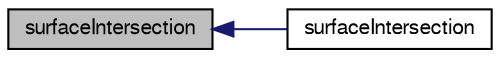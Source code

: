 digraph "surfaceIntersection"
{
  bgcolor="transparent";
  edge [fontname="FreeSans",fontsize="10",labelfontname="FreeSans",labelfontsize="10"];
  node [fontname="FreeSans",fontsize="10",shape=record];
  rankdir="LR";
  Node1 [label="surfaceIntersection",height=0.2,width=0.4,color="black", fillcolor="grey75", style="filled", fontcolor="black"];
  Node1 -> Node2 [dir="back",color="midnightblue",fontsize="10",style="solid",fontname="FreeSans"];
  Node2 [label="surfaceIntersection",height=0.2,width=0.4,color="black",URL="$a25502.html#a799b50167148bd08cc2271a5b90891ff",tooltip="Construct from two surfaces. Does all its own cutting. "];
}
